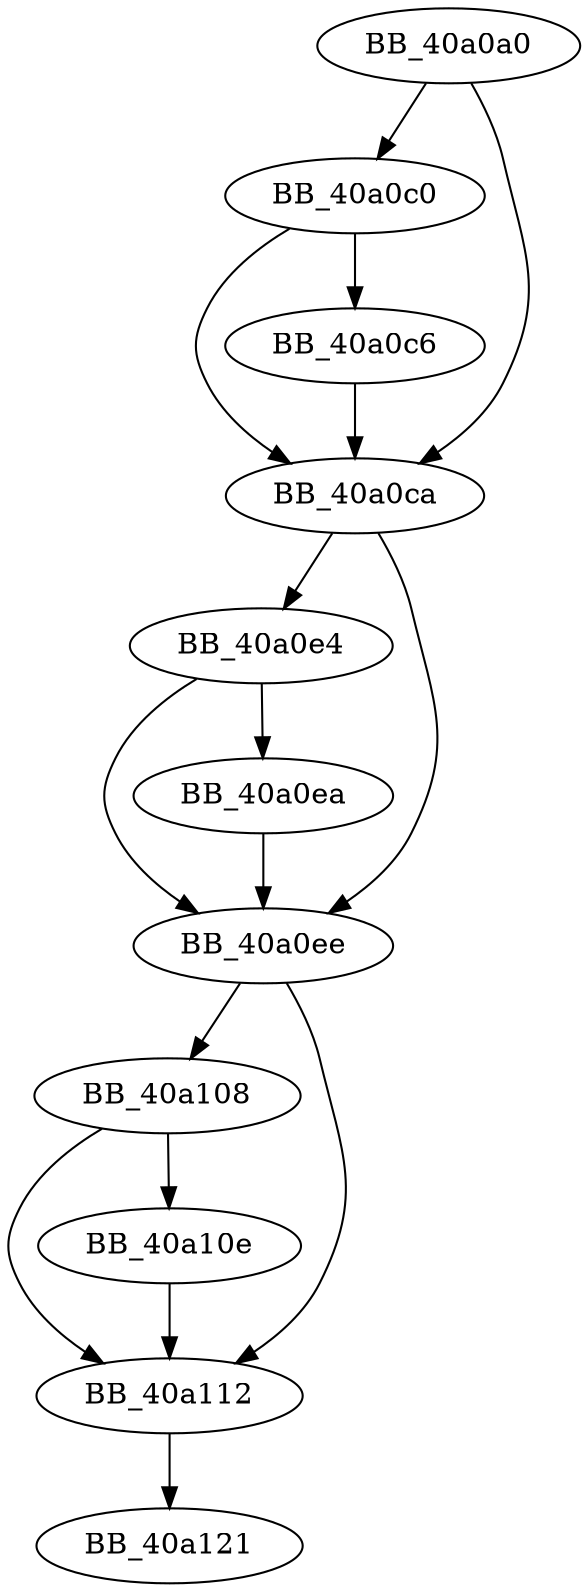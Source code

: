 DiGraph sub_40A0A0{
BB_40a0a0->BB_40a0c0
BB_40a0a0->BB_40a0ca
BB_40a0c0->BB_40a0c6
BB_40a0c0->BB_40a0ca
BB_40a0c6->BB_40a0ca
BB_40a0ca->BB_40a0e4
BB_40a0ca->BB_40a0ee
BB_40a0e4->BB_40a0ea
BB_40a0e4->BB_40a0ee
BB_40a0ea->BB_40a0ee
BB_40a0ee->BB_40a108
BB_40a0ee->BB_40a112
BB_40a108->BB_40a10e
BB_40a108->BB_40a112
BB_40a10e->BB_40a112
BB_40a112->BB_40a121
}
